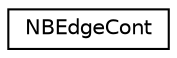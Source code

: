 digraph "Graphical Class Hierarchy"
{
  edge [fontname="Helvetica",fontsize="10",labelfontname="Helvetica",labelfontsize="10"];
  node [fontname="Helvetica",fontsize="10",shape=record];
  rankdir="LR";
  Node0 [label="NBEdgeCont",height=0.2,width=0.4,color="black", fillcolor="white", style="filled",URL="$da/ded/class_n_b_edge_cont.html",tooltip="Storage for edges, including some functionality operating on multiple edges. "];
}
